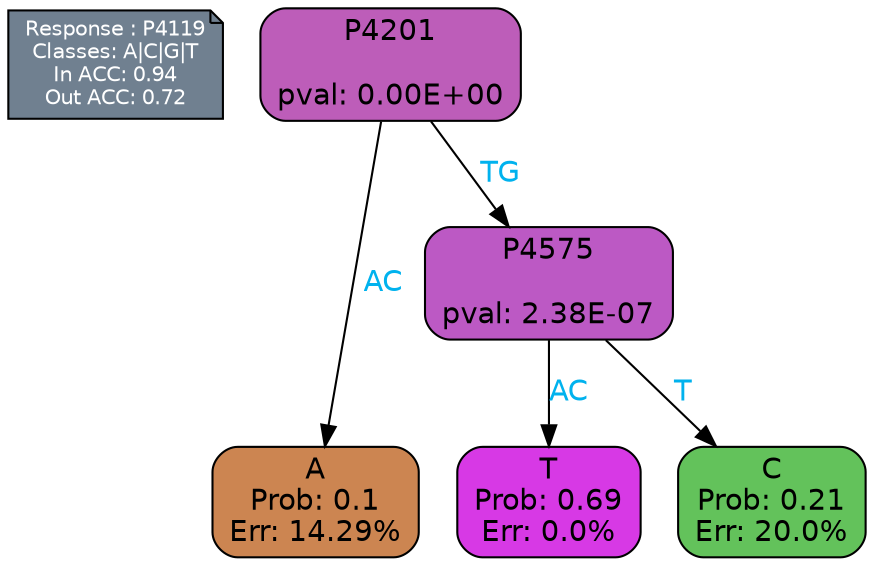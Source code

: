 digraph Tree {
node [shape=box, style="filled, rounded", color="black", fontname=helvetica] ;
graph [ranksep=equally, splines=polylines, bgcolor=transparent, dpi=600] ;
edge [fontname=helvetica] ;
LEGEND [label="Response : P4119
Classes: A|C|G|T
In ACC: 0.94
Out ACC: 0.72
",shape=note,align=left,style=filled,fillcolor="slategray",fontcolor="white",fontsize=10];1 [label="P4201

pval: 0.00E+00", fillcolor="#bd5db9"] ;
2 [label="A
Prob: 0.1
Err: 14.29%", fillcolor="#cc8551"] ;
3 [label="P4575

pval: 2.38E-07", fillcolor="#bc59c4"] ;
4 [label="T
Prob: 0.69
Err: 0.0%", fillcolor="#d739e5"] ;
5 [label="C
Prob: 0.21
Err: 20.0%", fillcolor="#63c25b"] ;
1 -> 2 [label="AC",fontcolor=deepskyblue2] ;
1 -> 3 [label="TG",fontcolor=deepskyblue2] ;
3 -> 4 [label="AC",fontcolor=deepskyblue2] ;
3 -> 5 [label="T",fontcolor=deepskyblue2] ;
{rank = same; 2;4;5;}{rank = same; LEGEND;1;}}